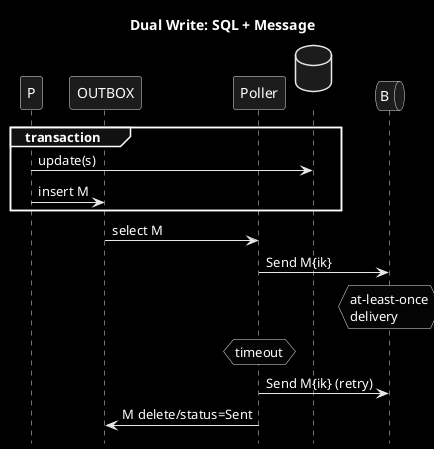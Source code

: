 @startuml
title Dual Write: SQL + Message
hide footbox
skinparam monochrome reverse
database " " as DB order 9
queue B order 10

group transaction
    P->DB: update(s)
    P->OUTBOX: insert M
end
Poller<-OUTBOX: select M
Poller->B: Send M{ik}

hnote over B: at-least-once\ndelivery

hnote over Poller: timeout
Poller->B: Send M{ik} (retry)
Poller->OUTBOX: M delete/status=Sent

@enduml
? transactional outbox pattern
? CDC/Debezium
